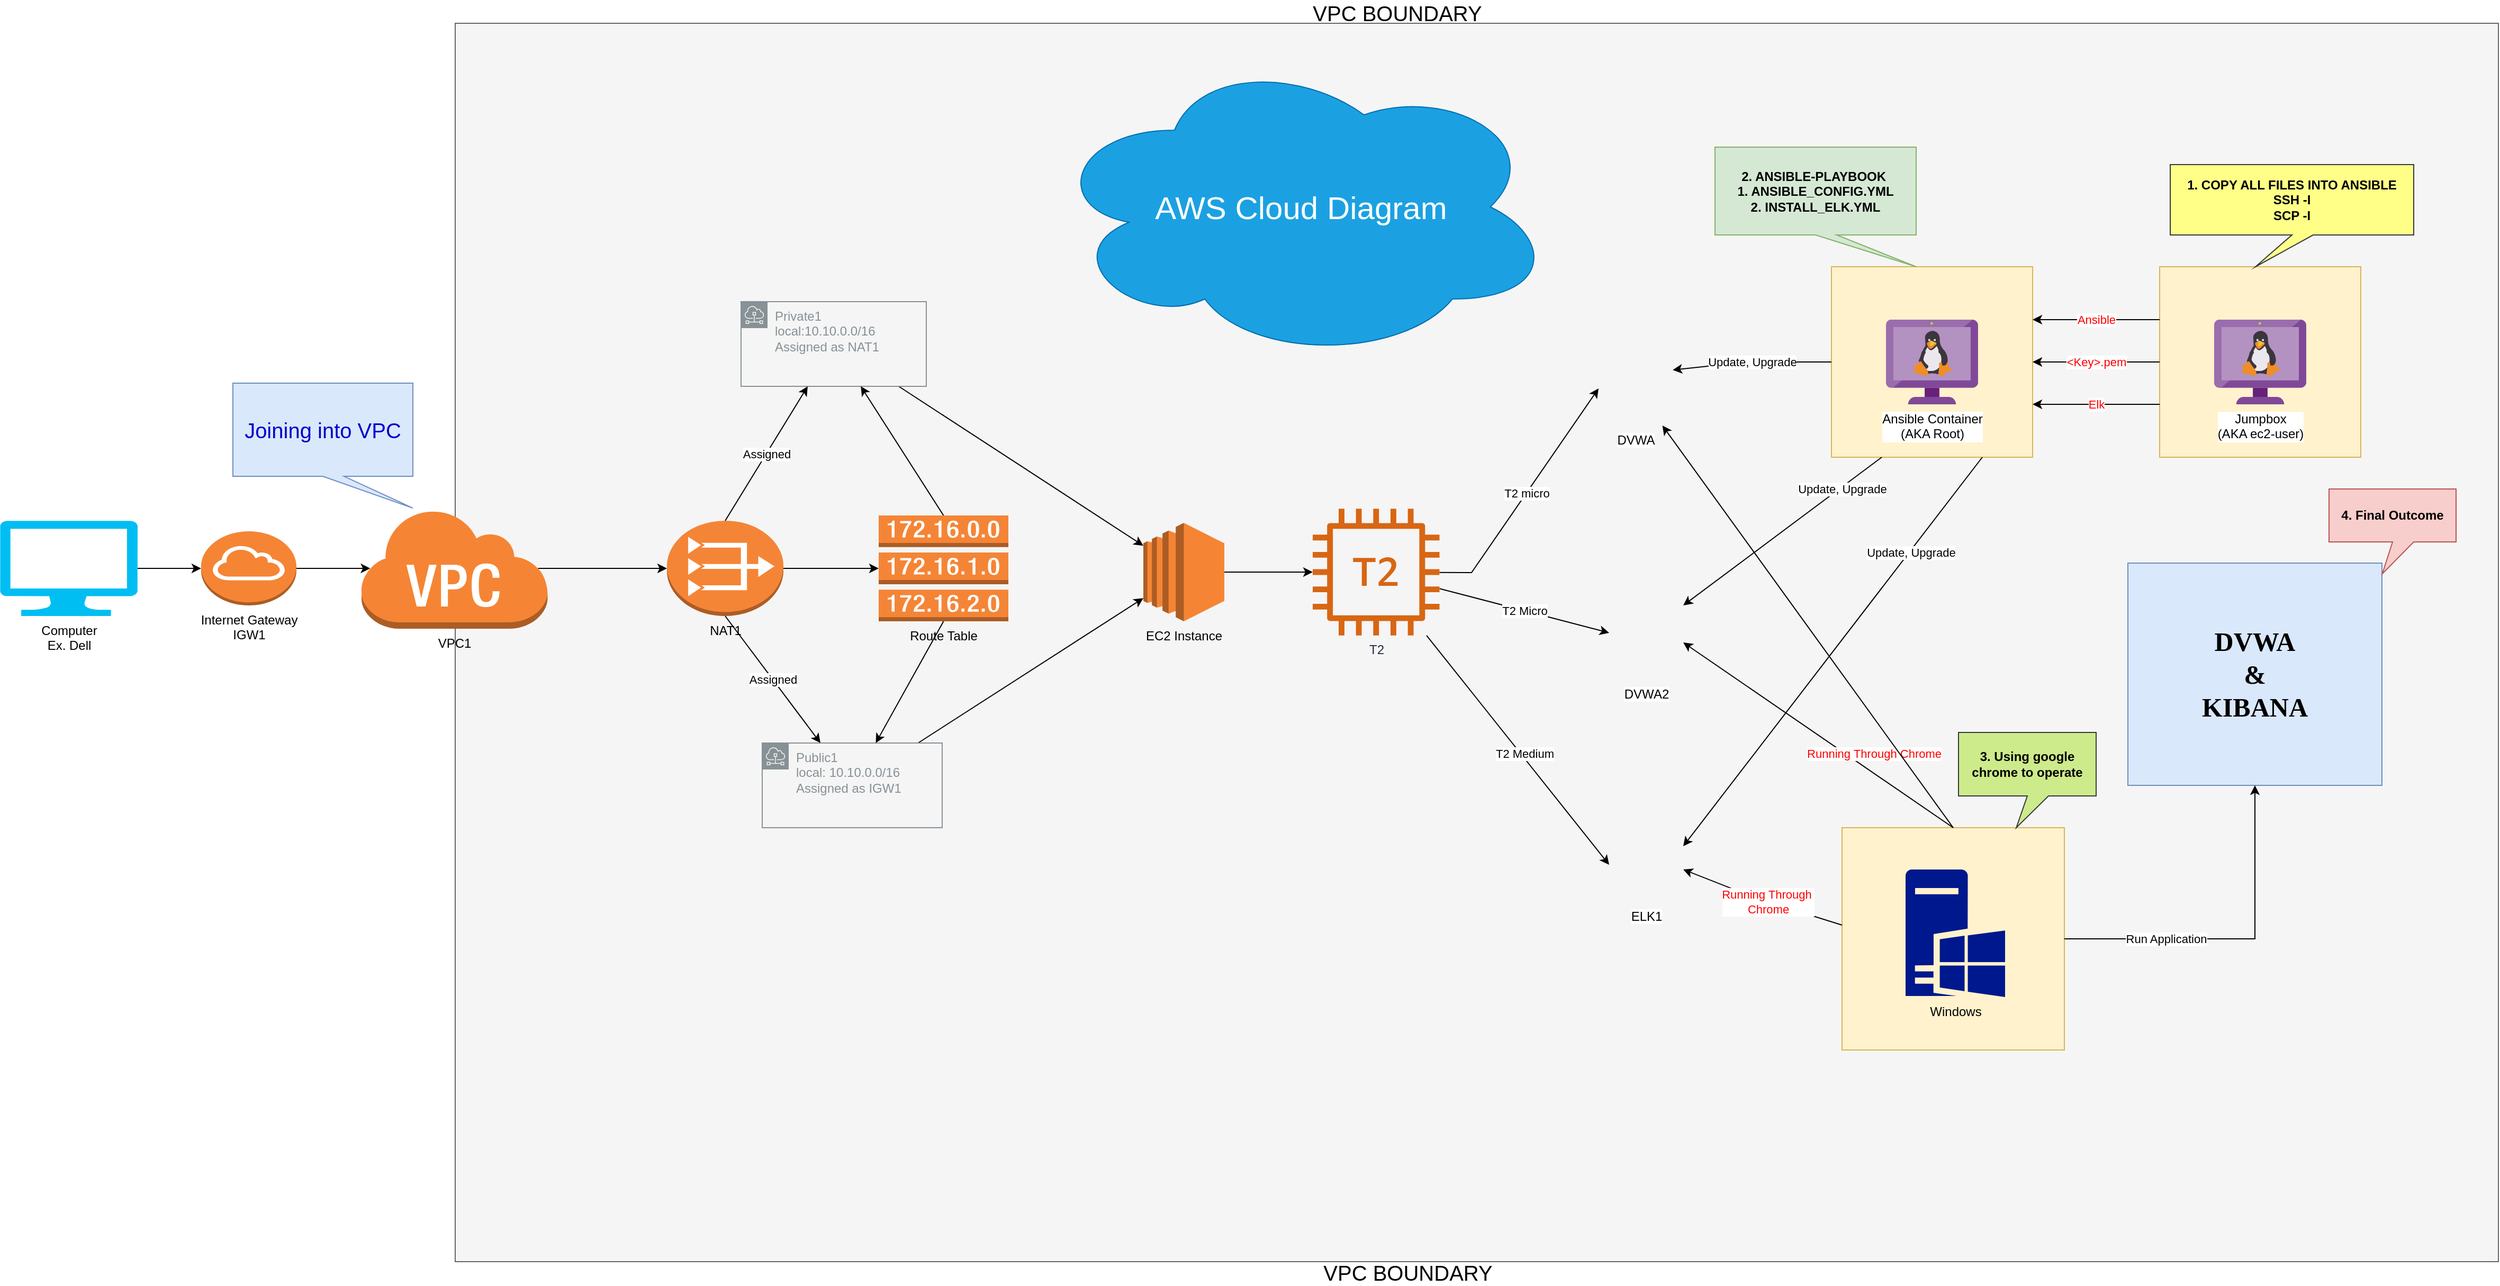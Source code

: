<mxfile version="14.5.0" type="device"><diagram id="aiucnpmqiwDEjJike-at" name="Page-1"><mxGraphModel dx="4974" dy="2624" grid="1" gridSize="10" guides="1" tooltips="1" connect="1" arrows="1" fold="1" page="1" pageScale="1" pageWidth="850" pageHeight="1100" math="0" shadow="0"><root><mxCell id="0"/><mxCell id="1" parent="0"/><mxCell id="PmtRxe4bzeYCfsOSy4Pt-61" value="" style="group" vertex="1" connectable="0" parent="1"><mxGeometry x="-340.002" y="-160" width="2020.002" height="1170" as="geometry"/></mxCell><mxCell id="c0OO8LSvJPCOXI3Y9hvl-26" value="" style="verticalLabelPosition=bottom;verticalAlign=top;html=1;shape=mxgraph.basic.rect;fillColor2=none;strokeWidth=1;size=20;indent=5;fontFamily=Helvetica;fillColor=#f5f5f5;strokeColor=#666666;fontColor=#333333;" parent="PmtRxe4bzeYCfsOSy4Pt-61" vertex="1"><mxGeometry x="90" width="1930" height="1170" as="geometry"/></mxCell><mxCell id="c0OO8LSvJPCOXI3Y9hvl-8" value="VPC1" style="outlineConnect=0;dashed=0;verticalLabelPosition=bottom;verticalAlign=top;align=center;html=1;shape=mxgraph.aws3.virtual_private_cloud;fillColor=#F58534;gradientColor=none;" parent="PmtRxe4bzeYCfsOSy4Pt-61" vertex="1"><mxGeometry y="458.05" width="177.204" height="113.905" as="geometry"/></mxCell><mxCell id="PmtRxe4bzeYCfsOSy4Pt-62" value="&lt;font color=&quot;#0000cc&quot; style=&quot;font-size: 20px&quot;&gt;Joining into VPC&lt;/font&gt;" style="shape=callout;whiteSpace=wrap;html=1;perimeter=calloutPerimeter;position2=1;fillColor=#dae8fc;strokeColor=#6c8ebf;" vertex="1" parent="PmtRxe4bzeYCfsOSy4Pt-61"><mxGeometry x="-120" y="340" width="170" height="118.05" as="geometry"/></mxCell><mxCell id="c0OO8LSvJPCOXI3Y9hvl-119" style="edgeStyle=none;rounded=0;orthogonalLoop=1;jettySize=auto;html=1;fontFamily=Helvetica;" parent="1" source="c0OO8LSvJPCOXI3Y9hvl-36" target="c0OO8LSvJPCOXI3Y9hvl-111" edge="1"><mxGeometry relative="1" as="geometry"/></mxCell><mxCell id="c0OO8LSvJPCOXI3Y9hvl-36" value="Public1&amp;nbsp;&lt;br&gt;local: 10.10.0.0/16&lt;br&gt;Assigned as IGW1" style="outlineConnect=0;gradientColor=none;html=1;whiteSpace=wrap;fontSize=12;fontStyle=0;shape=mxgraph.aws4.group;grIcon=mxgraph.aws4.group_subnet;strokeColor=#879196;fillColor=none;verticalAlign=top;align=left;spacingLeft=30;fontColor=#879196;dashed=0;" parent="1" vertex="1"><mxGeometry x="40" y="520" width="170" height="80" as="geometry"/></mxCell><mxCell id="c0OO8LSvJPCOXI3Y9hvl-23" style="edgeStyle=none;rounded=0;orthogonalLoop=1;jettySize=auto;html=1;exitX=1;exitY=0.5;exitDx=0;exitDy=0;exitPerimeter=0;entryX=0;entryY=0.5;entryDx=0;entryDy=0;entryPerimeter=0;fontFamily=Helvetica;" parent="1" source="c0OO8LSvJPCOXI3Y9hvl-1" target="c0OO8LSvJPCOXI3Y9hvl-15" edge="1"><mxGeometry relative="1" as="geometry"/></mxCell><mxCell id="c0OO8LSvJPCOXI3Y9hvl-1" value="Computer&lt;br&gt;Ex. Dell" style="verticalLabelPosition=bottom;html=1;verticalAlign=top;align=center;strokeColor=none;fillColor=#00BEF2;shape=mxgraph.azure.computer;pointerEvents=1;" parent="1" vertex="1"><mxGeometry x="-680" y="310" width="130" height="90" as="geometry"/></mxCell><mxCell id="c0OO8LSvJPCOXI3Y9hvl-34" style="edgeStyle=none;rounded=0;orthogonalLoop=1;jettySize=auto;html=1;exitX=1;exitY=0.5;exitDx=0;exitDy=0;exitPerimeter=0;entryX=0.055;entryY=0.5;entryDx=0;entryDy=0;entryPerimeter=0;fontFamily=Helvetica;" parent="1" source="c0OO8LSvJPCOXI3Y9hvl-15" target="c0OO8LSvJPCOXI3Y9hvl-8" edge="1"><mxGeometry relative="1" as="geometry"/></mxCell><mxCell id="c0OO8LSvJPCOXI3Y9hvl-15" value="Internet Gateway&lt;br&gt;IGW1" style="outlineConnect=0;dashed=0;verticalLabelPosition=bottom;verticalAlign=top;align=center;html=1;shape=mxgraph.aws3.internet_gateway;fillColor=#F58534;gradientColor=none;fontFamily=Helvetica;" parent="1" vertex="1"><mxGeometry x="-490" y="320" width="90" height="70" as="geometry"/></mxCell><mxCell id="c0OO8LSvJPCOXI3Y9hvl-53" style="edgeStyle=none;rounded=0;orthogonalLoop=1;jettySize=auto;html=1;exitX=0.95;exitY=0.5;exitDx=0;exitDy=0;exitPerimeter=0;entryX=0;entryY=0.5;entryDx=0;entryDy=0;entryPerimeter=0;fontFamily=Helvetica;" parent="1" source="c0OO8LSvJPCOXI3Y9hvl-8" target="c0OO8LSvJPCOXI3Y9hvl-52" edge="1"><mxGeometry relative="1" as="geometry"/></mxCell><mxCell id="c0OO8LSvJPCOXI3Y9hvl-118" style="edgeStyle=none;rounded=0;orthogonalLoop=1;jettySize=auto;html=1;fontFamily=Helvetica;" parent="1" source="c0OO8LSvJPCOXI3Y9hvl-42" target="c0OO8LSvJPCOXI3Y9hvl-111" edge="1"><mxGeometry relative="1" as="geometry"/></mxCell><mxCell id="c0OO8LSvJPCOXI3Y9hvl-42" value="Private1&lt;br&gt;local:10.10.0.0/16&lt;br&gt;Assigned as NAT1&amp;nbsp;" style="outlineConnect=0;gradientColor=none;html=1;whiteSpace=wrap;fontSize=12;fontStyle=0;shape=mxgraph.aws4.group;grIcon=mxgraph.aws4.group_subnet;strokeColor=#879196;fillColor=none;verticalAlign=top;align=left;spacingLeft=30;fontColor=#879196;dashed=0;" parent="1" vertex="1"><mxGeometry x="20" y="103" width="175" height="80" as="geometry"/></mxCell><mxCell id="c0OO8LSvJPCOXI3Y9hvl-74" style="edgeStyle=none;rounded=0;orthogonalLoop=1;jettySize=auto;html=1;exitX=0.5;exitY=0;exitDx=0;exitDy=0;exitPerimeter=0;fontFamily=Helvetica;" parent="1" source="c0OO8LSvJPCOXI3Y9hvl-44" target="c0OO8LSvJPCOXI3Y9hvl-42" edge="1"><mxGeometry relative="1" as="geometry"/></mxCell><mxCell id="c0OO8LSvJPCOXI3Y9hvl-77" style="edgeStyle=none;rounded=0;orthogonalLoop=1;jettySize=auto;html=1;exitX=0.5;exitY=1;exitDx=0;exitDy=0;exitPerimeter=0;fontFamily=Helvetica;" parent="1" source="c0OO8LSvJPCOXI3Y9hvl-44" target="c0OO8LSvJPCOXI3Y9hvl-36" edge="1"><mxGeometry relative="1" as="geometry"/></mxCell><mxCell id="c0OO8LSvJPCOXI3Y9hvl-44" value="Route Table" style="outlineConnect=0;dashed=0;verticalLabelPosition=bottom;verticalAlign=top;align=center;html=1;shape=mxgraph.aws3.route_table;fillColor=#F58536;gradientColor=none;fontFamily=Helvetica;" parent="1" vertex="1"><mxGeometry x="150" y="305" width="122.5" height="100" as="geometry"/></mxCell><mxCell id="c0OO8LSvJPCOXI3Y9hvl-75" style="edgeStyle=none;rounded=0;orthogonalLoop=1;jettySize=auto;html=1;exitX=1;exitY=0.5;exitDx=0;exitDy=0;exitPerimeter=0;fontFamily=Helvetica;" parent="1" source="c0OO8LSvJPCOXI3Y9hvl-52" target="c0OO8LSvJPCOXI3Y9hvl-44" edge="1"><mxGeometry relative="1" as="geometry"/></mxCell><mxCell id="c0OO8LSvJPCOXI3Y9hvl-78" value="Assigned" style="edgeStyle=none;rounded=0;orthogonalLoop=1;jettySize=auto;html=1;exitX=0.5;exitY=1;exitDx=0;exitDy=0;exitPerimeter=0;fontFamily=Helvetica;" parent="1" source="c0OO8LSvJPCOXI3Y9hvl-52" target="c0OO8LSvJPCOXI3Y9hvl-36" edge="1"><mxGeometry relative="1" as="geometry"/></mxCell><mxCell id="c0OO8LSvJPCOXI3Y9hvl-79" value="Assigned" style="edgeStyle=none;rounded=0;orthogonalLoop=1;jettySize=auto;html=1;exitX=0.5;exitY=0;exitDx=0;exitDy=0;exitPerimeter=0;fontFamily=Helvetica;" parent="1" source="c0OO8LSvJPCOXI3Y9hvl-52" target="c0OO8LSvJPCOXI3Y9hvl-42" edge="1"><mxGeometry relative="1" as="geometry"/></mxCell><mxCell id="c0OO8LSvJPCOXI3Y9hvl-52" value="NAT1" style="outlineConnect=0;dashed=0;verticalLabelPosition=bottom;verticalAlign=top;align=center;html=1;shape=mxgraph.aws3.vpc_nat_gateway;fillColor=#F58536;gradientColor=none;fontFamily=Helvetica;" parent="1" vertex="1"><mxGeometry x="-50" y="310" width="110" height="90" as="geometry"/></mxCell><mxCell id="c0OO8LSvJPCOXI3Y9hvl-73" style="edgeStyle=none;rounded=0;orthogonalLoop=1;jettySize=auto;html=1;exitX=0.5;exitY=0;exitDx=0;exitDy=0;exitPerimeter=0;fontFamily=Helvetica;" parent="1" source="c0OO8LSvJPCOXI3Y9hvl-44" target="c0OO8LSvJPCOXI3Y9hvl-44" edge="1"><mxGeometry relative="1" as="geometry"/></mxCell><mxCell id="c0OO8LSvJPCOXI3Y9hvl-90" value="DVWA" style="shape=image;html=1;verticalAlign=top;verticalLabelPosition=bottom;labelBackgroundColor=#ffffff;imageAspect=0;aspect=fixed;image=https://cdn0.iconfinder.com/data/icons/flat-round-system/512/ubuntu-128.png;fontFamily=Helvetica;" parent="1" vertex="1"><mxGeometry x="830" y="150" width="70" height="70" as="geometry"/></mxCell><mxCell id="c0OO8LSvJPCOXI3Y9hvl-94" value="DVWA2" style="shape=image;html=1;verticalAlign=top;verticalLabelPosition=bottom;labelBackgroundColor=#ffffff;imageAspect=0;aspect=fixed;image=https://cdn0.iconfinder.com/data/icons/flat-round-system/512/ubuntu-128.png;fontFamily=Helvetica;" parent="1" vertex="1"><mxGeometry x="840" y="390" width="70" height="70" as="geometry"/></mxCell><mxCell id="c0OO8LSvJPCOXI3Y9hvl-96" value="ELK1" style="shape=image;html=1;verticalAlign=top;verticalLabelPosition=bottom;labelBackgroundColor=#ffffff;imageAspect=0;aspect=fixed;image=https://cdn0.iconfinder.com/data/icons/flat-round-system/512/ubuntu-128.png;fontFamily=Helvetica;" parent="1" vertex="1"><mxGeometry x="840" y="600" width="70" height="70" as="geometry"/></mxCell><mxCell id="c0OO8LSvJPCOXI3Y9hvl-129" value="T2 Medium" style="edgeStyle=none;rounded=0;orthogonalLoop=1;jettySize=auto;html=1;entryX=0;entryY=0.5;entryDx=0;entryDy=0;fontFamily=Helvetica;" parent="1" source="c0OO8LSvJPCOXI3Y9hvl-100" target="c0OO8LSvJPCOXI3Y9hvl-96" edge="1"><mxGeometry x="0.047" y="3" relative="1" as="geometry"><mxPoint as="offset"/></mxGeometry></mxCell><mxCell id="c0OO8LSvJPCOXI3Y9hvl-130" value="T2 micro" style="edgeStyle=none;rounded=0;orthogonalLoop=1;jettySize=auto;html=1;entryX=0;entryY=0.5;entryDx=0;entryDy=0;fontFamily=Helvetica;" parent="1" source="c0OO8LSvJPCOXI3Y9hvl-100" target="c0OO8LSvJPCOXI3Y9hvl-90" edge="1"><mxGeometry relative="1" as="geometry"><Array as="points"><mxPoint x="710" y="359"/></Array></mxGeometry></mxCell><mxCell id="PmtRxe4bzeYCfsOSy4Pt-5" value="T2 Micro" style="edgeStyle=none;rounded=0;orthogonalLoop=1;jettySize=auto;html=1;" edge="1" parent="1" source="c0OO8LSvJPCOXI3Y9hvl-100" target="c0OO8LSvJPCOXI3Y9hvl-94"><mxGeometry relative="1" as="geometry"/></mxCell><mxCell id="c0OO8LSvJPCOXI3Y9hvl-100" value="T2" style="outlineConnect=0;fontColor=#232F3E;gradientColor=none;fillColor=#D86613;strokeColor=none;dashed=0;verticalLabelPosition=bottom;verticalAlign=top;align=center;html=1;fontSize=12;fontStyle=0;aspect=fixed;pointerEvents=1;shape=mxgraph.aws4.t2_instance;" parent="1" vertex="1"><mxGeometry x="560" y="298.63" width="119.75" height="119.75" as="geometry"/></mxCell><mxCell id="c0OO8LSvJPCOXI3Y9hvl-120" style="edgeStyle=none;rounded=0;orthogonalLoop=1;jettySize=auto;html=1;fontFamily=Helvetica;" parent="1" source="c0OO8LSvJPCOXI3Y9hvl-111" target="c0OO8LSvJPCOXI3Y9hvl-100" edge="1"><mxGeometry relative="1" as="geometry"/></mxCell><mxCell id="c0OO8LSvJPCOXI3Y9hvl-111" value="EC2 Instance" style="outlineConnect=0;dashed=0;verticalLabelPosition=bottom;verticalAlign=top;align=center;html=1;shape=mxgraph.aws3.ec2;fillColor=#F58534;gradientColor=none;fontFamily=Helvetica;" parent="1" vertex="1"><mxGeometry x="400" y="312" width="76.5" height="93" as="geometry"/></mxCell><mxCell id="c0OO8LSvJPCOXI3Y9hvl-131" style="edgeStyle=none;rounded=0;orthogonalLoop=1;jettySize=auto;html=1;exitX=0;exitY=0.75;exitDx=0;exitDy=0;fontFamily=Helvetica;" parent="1" source="c0OO8LSvJPCOXI3Y9hvl-94" target="c0OO8LSvJPCOXI3Y9hvl-94" edge="1"><mxGeometry relative="1" as="geometry"/></mxCell><mxCell id="c0OO8LSvJPCOXI3Y9hvl-132" style="edgeStyle=none;rounded=0;orthogonalLoop=1;jettySize=auto;html=1;exitX=0.5;exitY=0;exitDx=0;exitDy=0;fontFamily=Helvetica;" parent="1" source="c0OO8LSvJPCOXI3Y9hvl-94" target="c0OO8LSvJPCOXI3Y9hvl-94" edge="1"><mxGeometry relative="1" as="geometry"/></mxCell><mxCell id="PmtRxe4bzeYCfsOSy4Pt-6" style="edgeStyle=none;rounded=0;orthogonalLoop=1;jettySize=auto;html=1;exitX=0.75;exitY=1;exitDx=0;exitDy=0;" edge="1" parent="1" source="c0OO8LSvJPCOXI3Y9hvl-90" target="c0OO8LSvJPCOXI3Y9hvl-90"><mxGeometry relative="1" as="geometry"/></mxCell><mxCell id="PmtRxe4bzeYCfsOSy4Pt-7" style="edgeStyle=none;rounded=0;orthogonalLoop=1;jettySize=auto;html=1;exitX=1;exitY=0.5;exitDx=0;exitDy=0;" edge="1" parent="1" source="c0OO8LSvJPCOXI3Y9hvl-96" target="c0OO8LSvJPCOXI3Y9hvl-96"><mxGeometry relative="1" as="geometry"/></mxCell><mxCell id="PmtRxe4bzeYCfsOSy4Pt-15" value="" style="group" vertex="1" connectable="0" parent="1"><mxGeometry x="1050" y="70" width="190" height="180" as="geometry"/></mxCell><mxCell id="PmtRxe4bzeYCfsOSy4Pt-14" value="" style="rounded=0;whiteSpace=wrap;html=1;fillColor=#fff2cc;strokeColor=#d6b656;" vertex="1" parent="PmtRxe4bzeYCfsOSy4Pt-15"><mxGeometry width="190" height="180" as="geometry"/></mxCell><mxCell id="PmtRxe4bzeYCfsOSy4Pt-9" value="Ansible Container&lt;br&gt;(AKA Root)" style="aspect=fixed;html=1;points=[];align=center;image;fontSize=12;image=img/lib/mscae/VM_Linux_Non_Azure.svg;" vertex="1" parent="PmtRxe4bzeYCfsOSy4Pt-15"><mxGeometry x="51.52" y="50" width="86.96" height="80" as="geometry"/></mxCell><mxCell id="PmtRxe4bzeYCfsOSy4Pt-16" value="" style="group" vertex="1" connectable="0" parent="1"><mxGeometry x="1060" y="600" width="210" height="210" as="geometry"/></mxCell><mxCell id="PmtRxe4bzeYCfsOSy4Pt-13" value="" style="rounded=0;whiteSpace=wrap;html=1;fillColor=#fff2cc;strokeColor=#d6b656;" vertex="1" parent="PmtRxe4bzeYCfsOSy4Pt-16"><mxGeometry width="210" height="210" as="geometry"/></mxCell><mxCell id="c0OO8LSvJPCOXI3Y9hvl-115" value="Windows" style="aspect=fixed;pointerEvents=1;shadow=0;dashed=0;html=1;strokeColor=none;labelPosition=center;verticalLabelPosition=bottom;verticalAlign=top;align=center;fillColor=#00188D;shape=mxgraph.mscae.enterprise.windows_server;fontFamily=Helvetica;" parent="PmtRxe4bzeYCfsOSy4Pt-16" vertex="1"><mxGeometry x="60" y="39.48" width="94" height="120.52" as="geometry"/></mxCell><mxCell id="PmtRxe4bzeYCfsOSy4Pt-24" style="edgeStyle=none;rounded=0;orthogonalLoop=1;jettySize=auto;html=1;exitX=0.25;exitY=1;exitDx=0;exitDy=0;entryX=1;entryY=0;entryDx=0;entryDy=0;" edge="1" parent="1" source="PmtRxe4bzeYCfsOSy4Pt-14" target="c0OO8LSvJPCOXI3Y9hvl-94"><mxGeometry relative="1" as="geometry"/></mxCell><mxCell id="PmtRxe4bzeYCfsOSy4Pt-34" value="Update, Upgrade" style="edgeLabel;html=1;align=center;verticalAlign=middle;resizable=0;points=[];" vertex="1" connectable="0" parent="PmtRxe4bzeYCfsOSy4Pt-24"><mxGeometry x="-0.274" relative="1" as="geometry"><mxPoint x="30.72" y="-20.94" as="offset"/></mxGeometry></mxCell><mxCell id="PmtRxe4bzeYCfsOSy4Pt-25" style="edgeStyle=none;rounded=0;orthogonalLoop=1;jettySize=auto;html=1;exitX=0.75;exitY=1;exitDx=0;exitDy=0;entryX=1;entryY=0.25;entryDx=0;entryDy=0;" edge="1" parent="1" source="PmtRxe4bzeYCfsOSy4Pt-14" target="c0OO8LSvJPCOXI3Y9hvl-96"><mxGeometry relative="1" as="geometry"/></mxCell><mxCell id="PmtRxe4bzeYCfsOSy4Pt-35" value="Update, Upgrade" style="edgeLabel;html=1;align=center;verticalAlign=middle;resizable=0;points=[];" vertex="1" connectable="0" parent="PmtRxe4bzeYCfsOSy4Pt-25"><mxGeometry x="-0.514" y="1" relative="1" as="geometry"><mxPoint as="offset"/></mxGeometry></mxCell><mxCell id="PmtRxe4bzeYCfsOSy4Pt-27" style="edgeStyle=none;rounded=0;orthogonalLoop=1;jettySize=auto;html=1;entryX=1;entryY=0.5;entryDx=0;entryDy=0;" edge="1" parent="1" target="c0OO8LSvJPCOXI3Y9hvl-94"><mxGeometry relative="1" as="geometry"><mxPoint x="1165" y="600" as="sourcePoint"/></mxGeometry></mxCell><mxCell id="PmtRxe4bzeYCfsOSy4Pt-38" value="Running Through Chrome" style="edgeLabel;html=1;align=center;verticalAlign=middle;resizable=0;points=[];fontColor=#FF0000;" vertex="1" connectable="0" parent="PmtRxe4bzeYCfsOSy4Pt-27"><mxGeometry x="-0.071" y="1" relative="1" as="geometry"><mxPoint x="43.82" y="10.33" as="offset"/></mxGeometry></mxCell><mxCell id="PmtRxe4bzeYCfsOSy4Pt-29" style="edgeStyle=none;rounded=0;orthogonalLoop=1;jettySize=auto;html=1;exitX=0;exitY=0.5;exitDx=0;exitDy=0;entryX=1;entryY=0.75;entryDx=0;entryDy=0;" edge="1" parent="1"><mxGeometry relative="1" as="geometry"><mxPoint x="1060" y="691.98" as="sourcePoint"/><mxPoint x="910" y="639.48" as="targetPoint"/><Array as="points"><mxPoint x="980" y="667"/></Array></mxGeometry></mxCell><mxCell id="PmtRxe4bzeYCfsOSy4Pt-39" value="Running Through&amp;nbsp;&lt;br&gt;Chrome" style="edgeLabel;html=1;align=center;verticalAlign=middle;resizable=0;points=[];fontColor=#FF0000;" vertex="1" connectable="0" parent="PmtRxe4bzeYCfsOSy4Pt-29"><mxGeometry x="0.223" relative="1" as="geometry"><mxPoint x="22.41" y="7.88" as="offset"/></mxGeometry></mxCell><mxCell id="PmtRxe4bzeYCfsOSy4Pt-30" value="Update, Upgrade" style="edgeStyle=none;rounded=0;orthogonalLoop=1;jettySize=auto;html=1;exitX=0;exitY=0.5;exitDx=0;exitDy=0;entryX=1;entryY=0.25;entryDx=0;entryDy=0;" edge="1" parent="1" source="PmtRxe4bzeYCfsOSy4Pt-14" target="c0OO8LSvJPCOXI3Y9hvl-90"><mxGeometry relative="1" as="geometry"><Array as="points"><mxPoint x="970" y="160"/></Array></mxGeometry></mxCell><mxCell id="PmtRxe4bzeYCfsOSy4Pt-31" value="&lt;b style=&quot;font-size: 25px&quot;&gt;&lt;font face=&quot;Verdana&quot; style=&quot;font-size: 25px&quot;&gt;DVWA&lt;br&gt;&amp;amp;&lt;br&gt;KIBANA&lt;/font&gt;&lt;/b&gt;" style="rounded=0;whiteSpace=wrap;html=1;fillColor=#dae8fc;strokeColor=#6c8ebf;" vertex="1" parent="1"><mxGeometry x="1330" y="350" width="240" height="210" as="geometry"/></mxCell><mxCell id="PmtRxe4bzeYCfsOSy4Pt-32" style="edgeStyle=orthogonalEdgeStyle;rounded=0;orthogonalLoop=1;jettySize=auto;html=1;exitX=1;exitY=0.5;exitDx=0;exitDy=0;entryX=0.5;entryY=1;entryDx=0;entryDy=0;" edge="1" parent="1" source="PmtRxe4bzeYCfsOSy4Pt-13" target="PmtRxe4bzeYCfsOSy4Pt-31"><mxGeometry relative="1" as="geometry"><Array as="points"><mxPoint x="1450" y="705"/></Array></mxGeometry></mxCell><mxCell id="PmtRxe4bzeYCfsOSy4Pt-33" value="Run Application" style="edgeLabel;html=1;align=center;verticalAlign=middle;resizable=0;points=[];" vertex="1" connectable="0" parent="PmtRxe4bzeYCfsOSy4Pt-32"><mxGeometry x="-0.321" y="-1" relative="1" as="geometry"><mxPoint x="-14.88" y="-1.04" as="offset"/></mxGeometry></mxCell><mxCell id="PmtRxe4bzeYCfsOSy4Pt-37" style="edgeStyle=none;rounded=0;orthogonalLoop=1;jettySize=auto;html=1;exitX=0.5;exitY=0;exitDx=0;exitDy=0;" edge="1" parent="1" source="PmtRxe4bzeYCfsOSy4Pt-13" target="c0OO8LSvJPCOXI3Y9hvl-90"><mxGeometry relative="1" as="geometry"/></mxCell><mxCell id="PmtRxe4bzeYCfsOSy4Pt-41" value="" style="group" vertex="1" connectable="0" parent="1"><mxGeometry x="1360" y="70" width="190" height="180" as="geometry"/></mxCell><mxCell id="PmtRxe4bzeYCfsOSy4Pt-42" value="" style="rounded=0;whiteSpace=wrap;html=1;fillColor=#fff2cc;strokeColor=#d6b656;" vertex="1" parent="PmtRxe4bzeYCfsOSy4Pt-41"><mxGeometry width="190" height="180" as="geometry"/></mxCell><mxCell id="PmtRxe4bzeYCfsOSy4Pt-43" value="Jumpbox&lt;br&gt;(AKA ec2-user)" style="aspect=fixed;html=1;points=[];align=center;image;fontSize=12;image=img/lib/mscae/VM_Linux_Non_Azure.svg;" vertex="1" parent="PmtRxe4bzeYCfsOSy4Pt-41"><mxGeometry x="51.52" y="50" width="86.96" height="80" as="geometry"/></mxCell><mxCell id="PmtRxe4bzeYCfsOSy4Pt-44" value="&amp;lt;Key&amp;gt;.pem" style="edgeStyle=none;rounded=0;orthogonalLoop=1;jettySize=auto;html=1;fontColor=#FF0000;" edge="1" parent="1" source="PmtRxe4bzeYCfsOSy4Pt-42" target="PmtRxe4bzeYCfsOSy4Pt-14"><mxGeometry relative="1" as="geometry"><Array as="points"/></mxGeometry></mxCell><mxCell id="PmtRxe4bzeYCfsOSy4Pt-45" value="Elk" style="edgeStyle=none;rounded=0;orthogonalLoop=1;jettySize=auto;html=1;fontColor=#FF0000;" edge="1" parent="1"><mxGeometry relative="1" as="geometry"><mxPoint x="1360" y="200" as="sourcePoint"/><mxPoint x="1240" y="200" as="targetPoint"/><Array as="points"/></mxGeometry></mxCell><mxCell id="PmtRxe4bzeYCfsOSy4Pt-46" value="Ansible" style="edgeStyle=none;rounded=0;orthogonalLoop=1;jettySize=auto;html=1;fontColor=#FF0000;" edge="1" parent="1"><mxGeometry relative="1" as="geometry"><mxPoint x="1360" y="120" as="sourcePoint"/><mxPoint x="1240" y="120" as="targetPoint"/><Array as="points"/></mxGeometry></mxCell><mxCell id="PmtRxe4bzeYCfsOSy4Pt-49" value="&lt;font color=&quot;#000000&quot;&gt;&lt;b&gt;2. ANSIBLE-PLAYBOOK&amp;nbsp;&lt;br&gt;1. ANSIBLE_CONFIG.YML&lt;br&gt;2. INSTALL_ELK.YML&lt;/b&gt;&lt;br&gt;&lt;/font&gt;" style="shape=callout;whiteSpace=wrap;html=1;perimeter=calloutPerimeter;position2=1;fillColor=#d5e8d4;strokeColor=#82b366;" vertex="1" parent="1"><mxGeometry x="940" y="-43" width="190" height="113" as="geometry"/></mxCell><mxCell id="PmtRxe4bzeYCfsOSy4Pt-53" value="&lt;b&gt;1. COPY ALL FILES INTO ANSIBLE&lt;br&gt;SSH -I&lt;br&gt;SCP -I&lt;/b&gt;" style="shape=callout;whiteSpace=wrap;html=1;perimeter=calloutPerimeter;fillColor=#ffff88;strokeColor=#36393d;position2=0.35;" vertex="1" parent="1"><mxGeometry x="1370" y="-26.5" width="230" height="96.5" as="geometry"/></mxCell><mxCell id="PmtRxe4bzeYCfsOSy4Pt-56" value="&lt;b&gt;4. Final Outcome&lt;/b&gt;" style="shape=callout;whiteSpace=wrap;html=1;perimeter=calloutPerimeter;position2=0.42;fillColor=#f8cecc;strokeColor=#b85450;" vertex="1" parent="1"><mxGeometry x="1520" y="280" width="120" height="80" as="geometry"/></mxCell><mxCell id="PmtRxe4bzeYCfsOSy4Pt-57" value="&lt;b&gt;3. Using google chrome to operate&lt;/b&gt;" style="shape=callout;whiteSpace=wrap;html=1;perimeter=calloutPerimeter;position2=0.42;fillColor=#cdeb8b;strokeColor=#36393d;" vertex="1" parent="1"><mxGeometry x="1170" y="510" width="130" height="90" as="geometry"/></mxCell><mxCell id="PmtRxe4bzeYCfsOSy4Pt-58" value="&lt;font style=&quot;font-size: 30px&quot;&gt;AWS Cloud Diagram&lt;/font&gt;" style="ellipse;shape=cloud;whiteSpace=wrap;html=1;fillColor=#1ba1e2;strokeColor=#006EAF;fontColor=#ffffff;" vertex="1" parent="1"><mxGeometry x="310" y="-131.5" width="477.5" height="290" as="geometry"/></mxCell><mxCell id="PmtRxe4bzeYCfsOSy4Pt-59" value="&lt;font style=&quot;font-size: 20px&quot; color=&quot;#000000&quot;&gt;VPC BOUNDARY&lt;/font&gt;" style="text;html=1;strokeColor=none;fillColor=none;align=center;verticalAlign=middle;whiteSpace=wrap;rounded=0;fontColor=#FF0000;" vertex="1" parent="1"><mxGeometry x="280" y="-180" width="720" height="20" as="geometry"/></mxCell><mxCell id="PmtRxe4bzeYCfsOSy4Pt-60" value="&lt;font style=&quot;font-size: 20px&quot; color=&quot;#000000&quot;&gt;VPC BOUNDARY&lt;/font&gt;" style="text;html=1;strokeColor=none;fillColor=none;align=center;verticalAlign=middle;whiteSpace=wrap;rounded=0;fontColor=#FF0000;" vertex="1" parent="1"><mxGeometry x="290" y="1010" width="720" height="20" as="geometry"/></mxCell></root></mxGraphModel></diagram></mxfile>